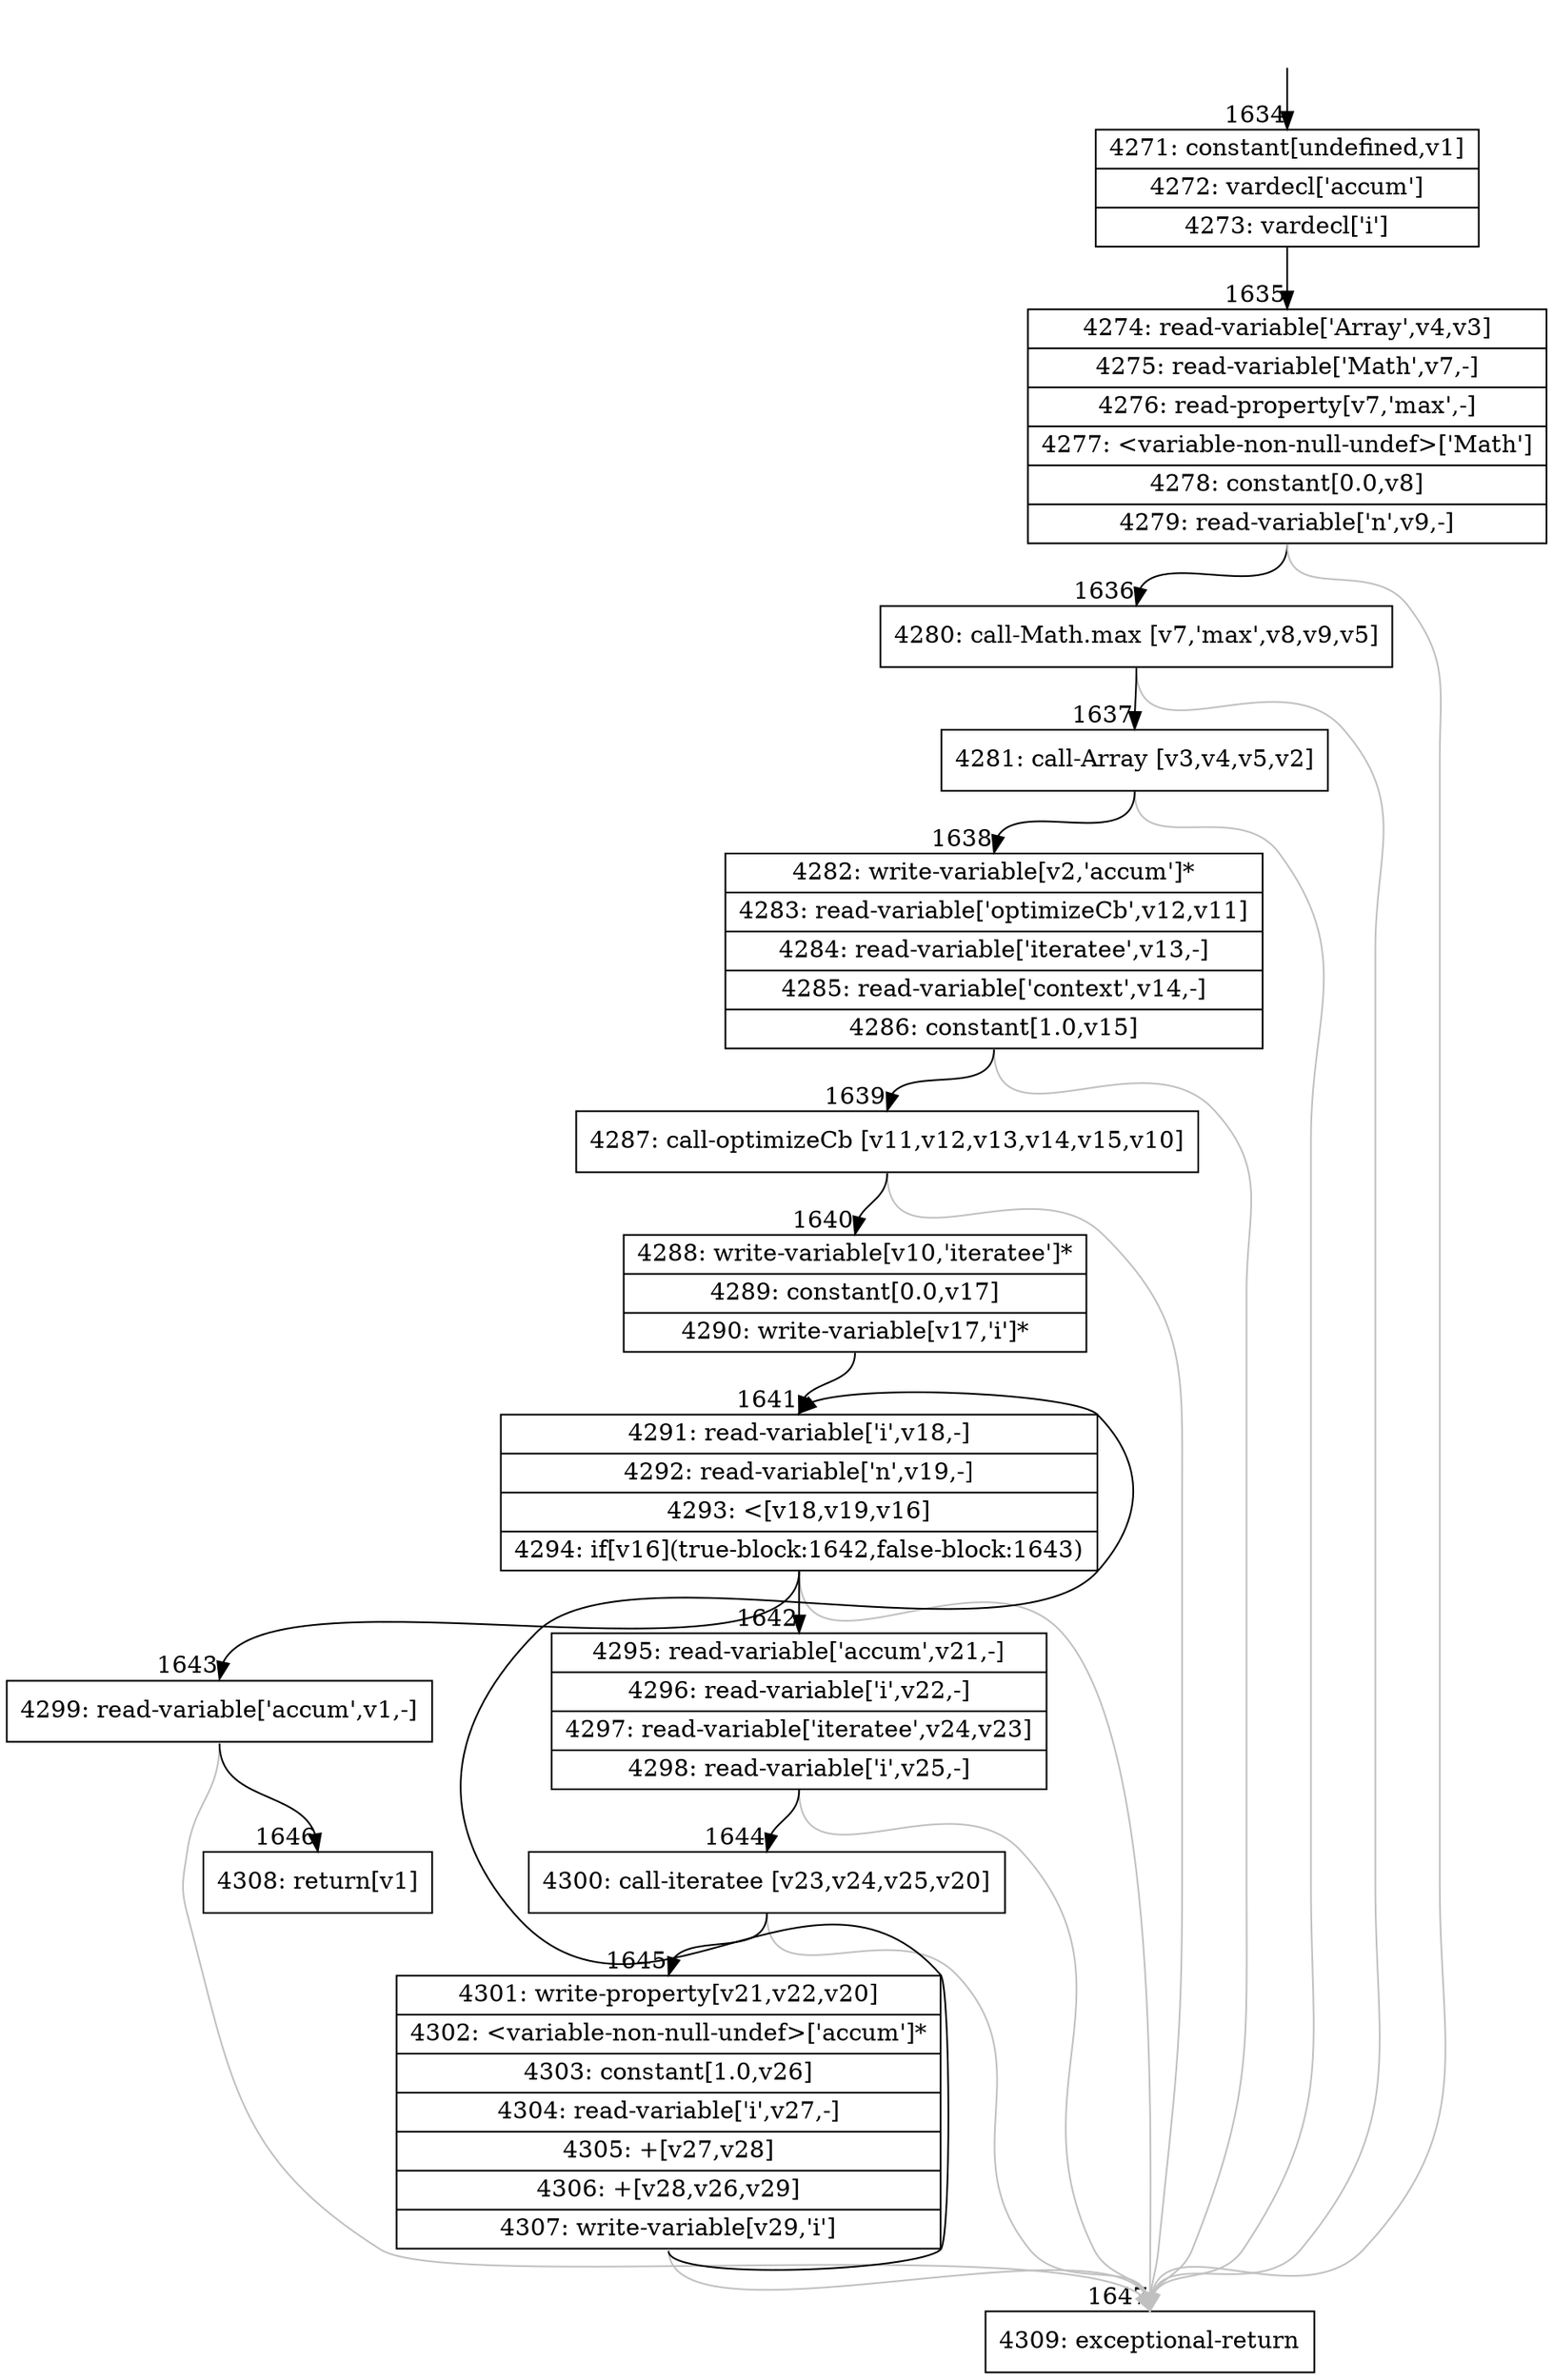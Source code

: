 digraph {
rankdir="TD"
BB_entry144[shape=none,label=""];
BB_entry144 -> BB1634 [tailport=s, headport=n, headlabel="    1634"]
BB1634 [shape=record label="{4271: constant[undefined,v1]|4272: vardecl['accum']|4273: vardecl['i']}" ] 
BB1634 -> BB1635 [tailport=s, headport=n, headlabel="      1635"]
BB1635 [shape=record label="{4274: read-variable['Array',v4,v3]|4275: read-variable['Math',v7,-]|4276: read-property[v7,'max',-]|4277: \<variable-non-null-undef\>['Math']|4278: constant[0.0,v8]|4279: read-variable['n',v9,-]}" ] 
BB1635 -> BB1636 [tailport=s, headport=n, headlabel="      1636"]
BB1635 -> BB1647 [tailport=s, headport=n, color=gray, headlabel="      1647"]
BB1636 [shape=record label="{4280: call-Math.max [v7,'max',v8,v9,v5]}" ] 
BB1636 -> BB1637 [tailport=s, headport=n, headlabel="      1637"]
BB1636 -> BB1647 [tailport=s, headport=n, color=gray]
BB1637 [shape=record label="{4281: call-Array [v3,v4,v5,v2]}" ] 
BB1637 -> BB1638 [tailport=s, headport=n, headlabel="      1638"]
BB1637 -> BB1647 [tailport=s, headport=n, color=gray]
BB1638 [shape=record label="{4282: write-variable[v2,'accum']*|4283: read-variable['optimizeCb',v12,v11]|4284: read-variable['iteratee',v13,-]|4285: read-variable['context',v14,-]|4286: constant[1.0,v15]}" ] 
BB1638 -> BB1639 [tailport=s, headport=n, headlabel="      1639"]
BB1638 -> BB1647 [tailport=s, headport=n, color=gray]
BB1639 [shape=record label="{4287: call-optimizeCb [v11,v12,v13,v14,v15,v10]}" ] 
BB1639 -> BB1640 [tailport=s, headport=n, headlabel="      1640"]
BB1639 -> BB1647 [tailport=s, headport=n, color=gray]
BB1640 [shape=record label="{4288: write-variable[v10,'iteratee']*|4289: constant[0.0,v17]|4290: write-variable[v17,'i']*}" ] 
BB1640 -> BB1641 [tailport=s, headport=n, headlabel="      1641"]
BB1641 [shape=record label="{4291: read-variable['i',v18,-]|4292: read-variable['n',v19,-]|4293: \<[v18,v19,v16]|4294: if[v16](true-block:1642,false-block:1643)}" ] 
BB1641 -> BB1642 [tailport=s, headport=n, headlabel="      1642"]
BB1641 -> BB1643 [tailport=s, headport=n, headlabel="      1643"]
BB1641 -> BB1647 [tailport=s, headport=n, color=gray]
BB1642 [shape=record label="{4295: read-variable['accum',v21,-]|4296: read-variable['i',v22,-]|4297: read-variable['iteratee',v24,v23]|4298: read-variable['i',v25,-]}" ] 
BB1642 -> BB1644 [tailport=s, headport=n, headlabel="      1644"]
BB1642 -> BB1647 [tailport=s, headport=n, color=gray]
BB1643 [shape=record label="{4299: read-variable['accum',v1,-]}" ] 
BB1643 -> BB1646 [tailport=s, headport=n, headlabel="      1646"]
BB1643 -> BB1647 [tailport=s, headport=n, color=gray]
BB1644 [shape=record label="{4300: call-iteratee [v23,v24,v25,v20]}" ] 
BB1644 -> BB1645 [tailport=s, headport=n, headlabel="      1645"]
BB1644 -> BB1647 [tailport=s, headport=n, color=gray]
BB1645 [shape=record label="{4301: write-property[v21,v22,v20]|4302: \<variable-non-null-undef\>['accum']*|4303: constant[1.0,v26]|4304: read-variable['i',v27,-]|4305: +[v27,v28]|4306: +[v28,v26,v29]|4307: write-variable[v29,'i']}" ] 
BB1645 -> BB1641 [tailport=s, headport=n]
BB1645 -> BB1647 [tailport=s, headport=n, color=gray]
BB1646 [shape=record label="{4308: return[v1]}" ] 
BB1647 [shape=record label="{4309: exceptional-return}" ] 
//#$~ 1318
}
